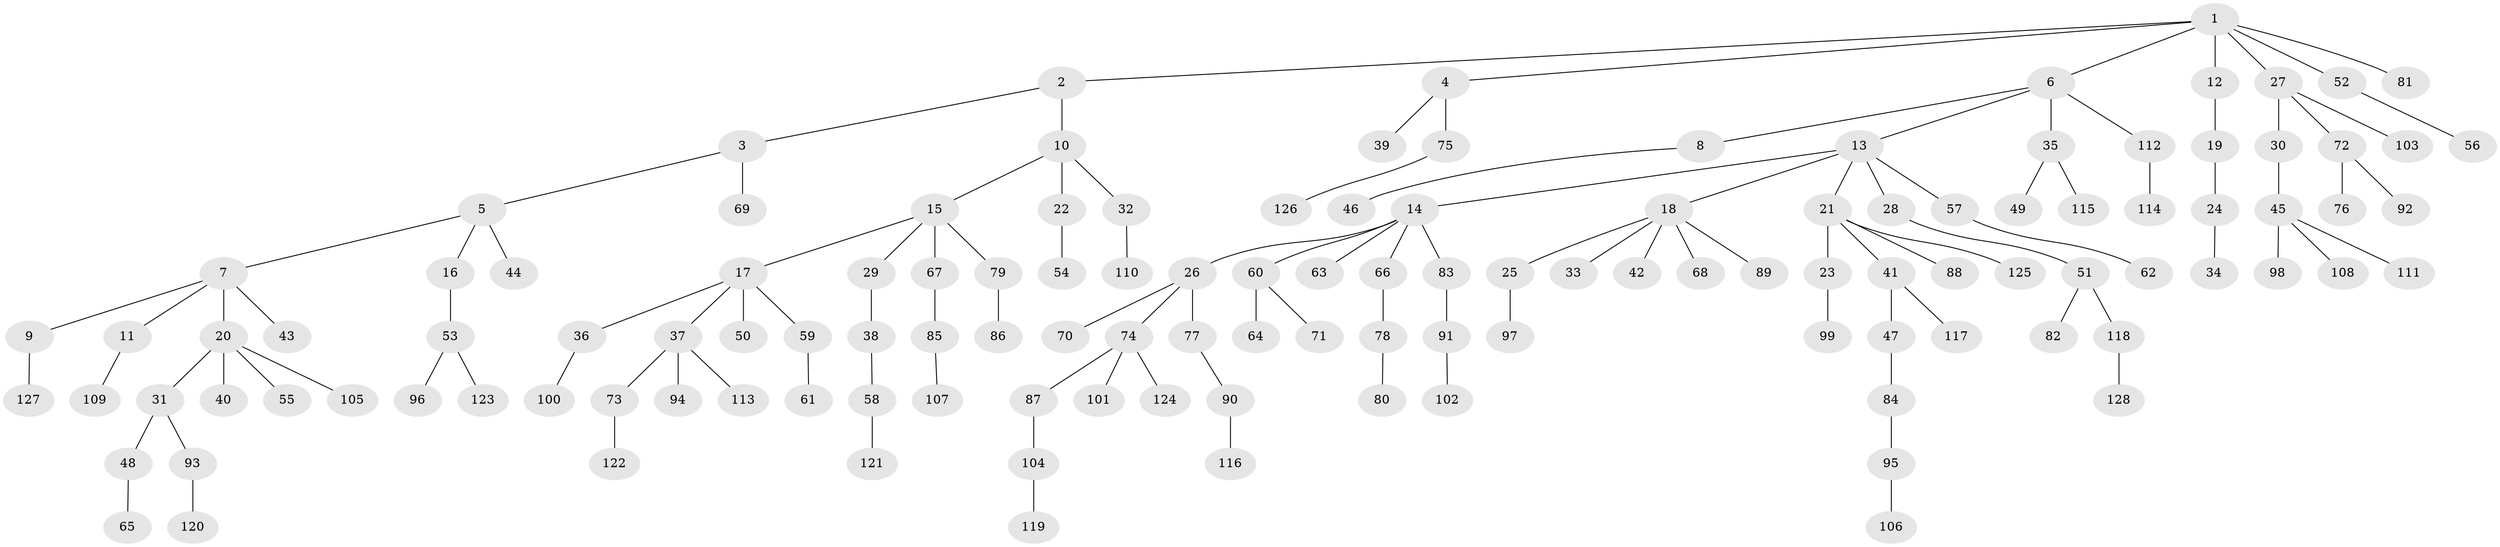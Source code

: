// coarse degree distribution, {7: 0.022222222222222223, 4: 0.044444444444444446, 3: 0.06666666666666667, 6: 0.044444444444444446, 5: 0.03333333333333333, 2: 0.2222222222222222, 1: 0.5666666666666667}
// Generated by graph-tools (version 1.1) at 2025/52/02/27/25 19:52:13]
// undirected, 128 vertices, 127 edges
graph export_dot {
graph [start="1"]
  node [color=gray90,style=filled];
  1;
  2;
  3;
  4;
  5;
  6;
  7;
  8;
  9;
  10;
  11;
  12;
  13;
  14;
  15;
  16;
  17;
  18;
  19;
  20;
  21;
  22;
  23;
  24;
  25;
  26;
  27;
  28;
  29;
  30;
  31;
  32;
  33;
  34;
  35;
  36;
  37;
  38;
  39;
  40;
  41;
  42;
  43;
  44;
  45;
  46;
  47;
  48;
  49;
  50;
  51;
  52;
  53;
  54;
  55;
  56;
  57;
  58;
  59;
  60;
  61;
  62;
  63;
  64;
  65;
  66;
  67;
  68;
  69;
  70;
  71;
  72;
  73;
  74;
  75;
  76;
  77;
  78;
  79;
  80;
  81;
  82;
  83;
  84;
  85;
  86;
  87;
  88;
  89;
  90;
  91;
  92;
  93;
  94;
  95;
  96;
  97;
  98;
  99;
  100;
  101;
  102;
  103;
  104;
  105;
  106;
  107;
  108;
  109;
  110;
  111;
  112;
  113;
  114;
  115;
  116;
  117;
  118;
  119;
  120;
  121;
  122;
  123;
  124;
  125;
  126;
  127;
  128;
  1 -- 2;
  1 -- 4;
  1 -- 6;
  1 -- 12;
  1 -- 27;
  1 -- 52;
  1 -- 81;
  2 -- 3;
  2 -- 10;
  3 -- 5;
  3 -- 69;
  4 -- 39;
  4 -- 75;
  5 -- 7;
  5 -- 16;
  5 -- 44;
  6 -- 8;
  6 -- 13;
  6 -- 35;
  6 -- 112;
  7 -- 9;
  7 -- 11;
  7 -- 20;
  7 -- 43;
  8 -- 46;
  9 -- 127;
  10 -- 15;
  10 -- 22;
  10 -- 32;
  11 -- 109;
  12 -- 19;
  13 -- 14;
  13 -- 18;
  13 -- 21;
  13 -- 28;
  13 -- 57;
  14 -- 26;
  14 -- 60;
  14 -- 63;
  14 -- 66;
  14 -- 83;
  15 -- 17;
  15 -- 29;
  15 -- 67;
  15 -- 79;
  16 -- 53;
  17 -- 36;
  17 -- 37;
  17 -- 50;
  17 -- 59;
  18 -- 25;
  18 -- 33;
  18 -- 42;
  18 -- 68;
  18 -- 89;
  19 -- 24;
  20 -- 31;
  20 -- 40;
  20 -- 55;
  20 -- 105;
  21 -- 23;
  21 -- 41;
  21 -- 88;
  21 -- 125;
  22 -- 54;
  23 -- 99;
  24 -- 34;
  25 -- 97;
  26 -- 70;
  26 -- 74;
  26 -- 77;
  27 -- 30;
  27 -- 72;
  27 -- 103;
  28 -- 51;
  29 -- 38;
  30 -- 45;
  31 -- 48;
  31 -- 93;
  32 -- 110;
  35 -- 49;
  35 -- 115;
  36 -- 100;
  37 -- 73;
  37 -- 94;
  37 -- 113;
  38 -- 58;
  41 -- 47;
  41 -- 117;
  45 -- 98;
  45 -- 108;
  45 -- 111;
  47 -- 84;
  48 -- 65;
  51 -- 82;
  51 -- 118;
  52 -- 56;
  53 -- 96;
  53 -- 123;
  57 -- 62;
  58 -- 121;
  59 -- 61;
  60 -- 64;
  60 -- 71;
  66 -- 78;
  67 -- 85;
  72 -- 76;
  72 -- 92;
  73 -- 122;
  74 -- 87;
  74 -- 101;
  74 -- 124;
  75 -- 126;
  77 -- 90;
  78 -- 80;
  79 -- 86;
  83 -- 91;
  84 -- 95;
  85 -- 107;
  87 -- 104;
  90 -- 116;
  91 -- 102;
  93 -- 120;
  95 -- 106;
  104 -- 119;
  112 -- 114;
  118 -- 128;
}
